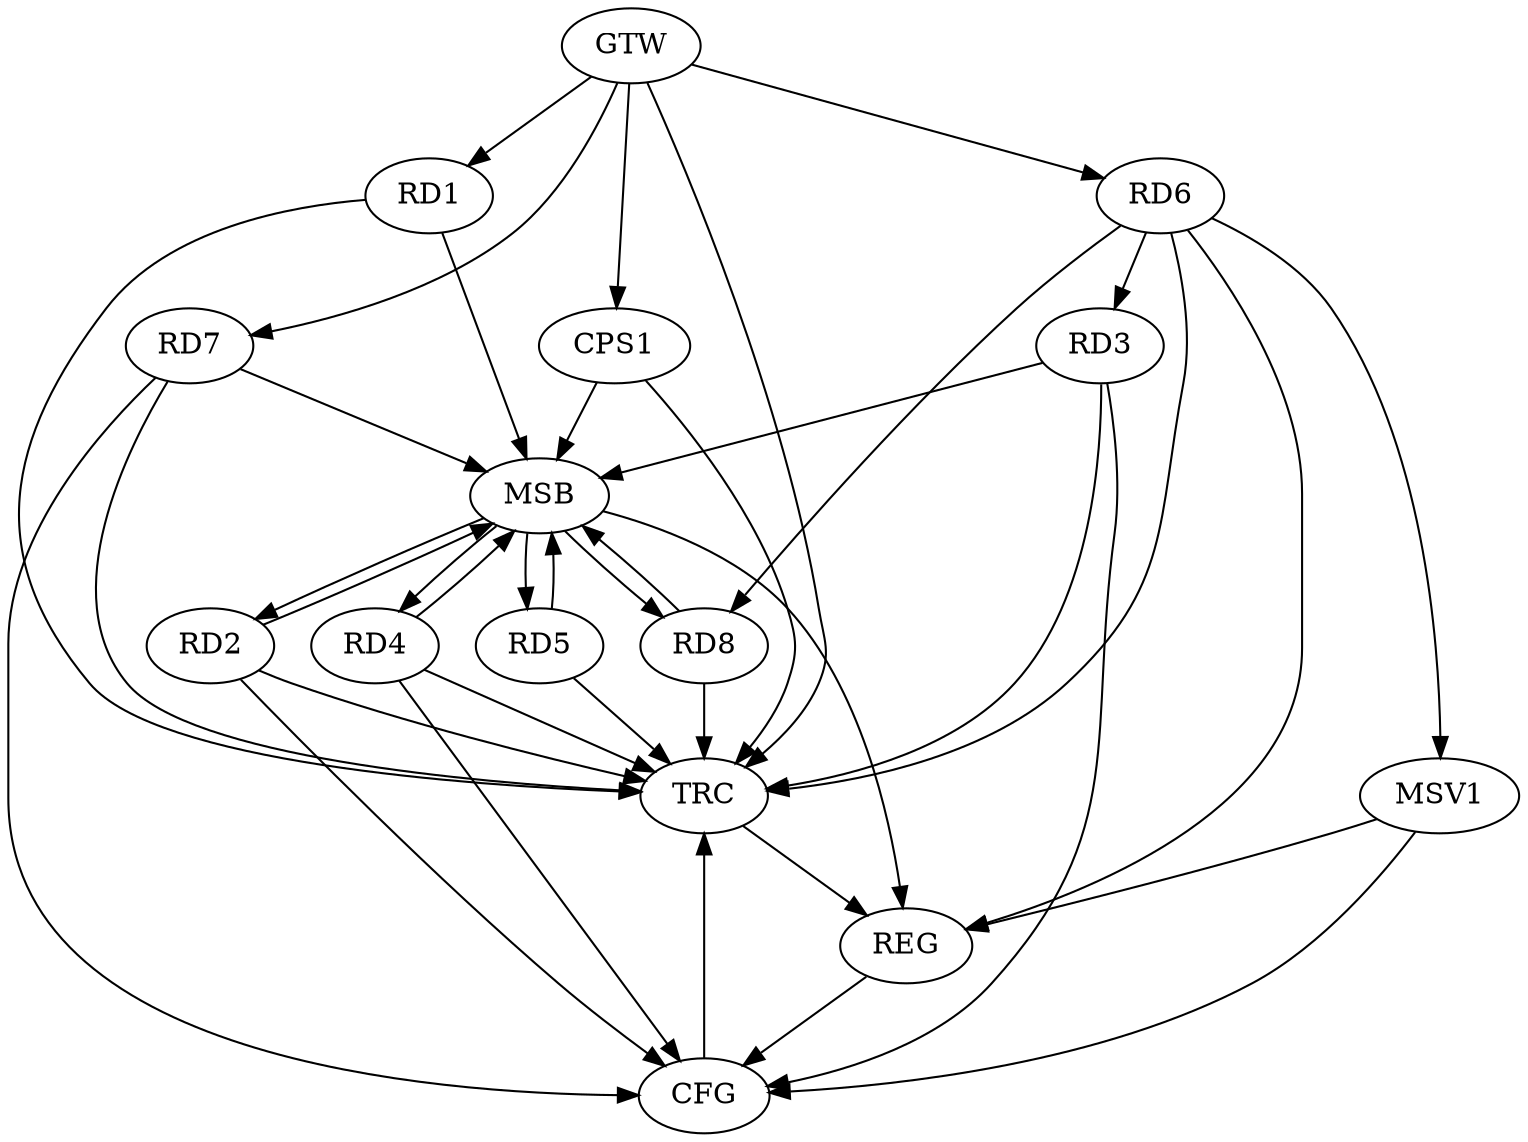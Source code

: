 strict digraph G {
  RD1 [ label="RD1" ];
  RD2 [ label="RD2" ];
  RD3 [ label="RD3" ];
  RD4 [ label="RD4" ];
  RD5 [ label="RD5" ];
  RD6 [ label="RD6" ];
  RD7 [ label="RD7" ];
  RD8 [ label="RD8" ];
  CPS1 [ label="CPS1" ];
  GTW [ label="GTW" ];
  REG [ label="REG" ];
  MSB [ label="MSB" ];
  CFG [ label="CFG" ];
  TRC [ label="TRC" ];
  MSV1 [ label="MSV1" ];
  RD6 -> RD3;
  RD6 -> RD8;
  GTW -> RD1;
  GTW -> RD6;
  GTW -> RD7;
  GTW -> CPS1;
  RD6 -> REG;
  RD1 -> MSB;
  MSB -> RD2;
  MSB -> REG;
  RD2 -> MSB;
  RD3 -> MSB;
  MSB -> RD4;
  RD4 -> MSB;
  RD5 -> MSB;
  RD7 -> MSB;
  RD8 -> MSB;
  CPS1 -> MSB;
  MSB -> RD5;
  MSB -> RD8;
  RD2 -> CFG;
  RD4 -> CFG;
  RD7 -> CFG;
  RD3 -> CFG;
  REG -> CFG;
  RD1 -> TRC;
  RD2 -> TRC;
  RD3 -> TRC;
  RD4 -> TRC;
  RD5 -> TRC;
  RD6 -> TRC;
  RD7 -> TRC;
  RD8 -> TRC;
  CPS1 -> TRC;
  GTW -> TRC;
  CFG -> TRC;
  TRC -> REG;
  RD6 -> MSV1;
  MSV1 -> REG;
  MSV1 -> CFG;
}
